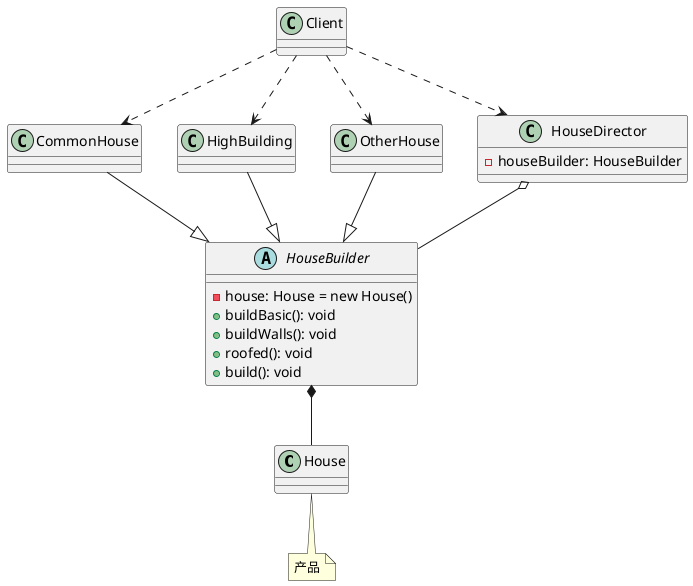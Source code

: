 @startuml
class House
note "产品" as n
House .. n
abstract class HouseBuilder{
- house: House = new House()
+ buildBasic(): void
+ buildWalls(): void
+ roofed(): void
+ build(): void
}
class CommonHouse
class HighBuilding
class OtherHouse

class HouseDirector{
- houseBuilder: HouseBuilder
}
class Client

HouseBuilder *-- House
HouseDirector o-- HouseBuilder
CommonHouse --|> HouseBuilder
HighBuilding --|> HouseBuilder
OtherHouse --|> HouseBuilder
Client ..> HouseDirector
Client ..> CommonHouse
Client ..> HighBuilding
Client ..> OtherHouse

@enduml